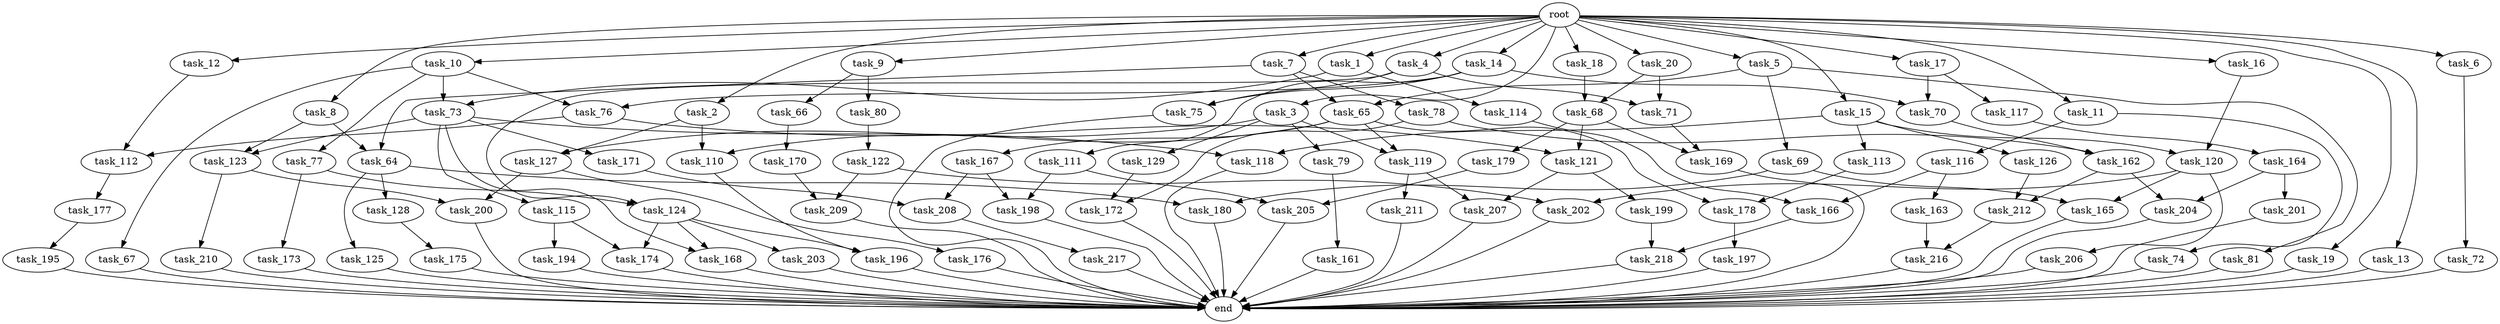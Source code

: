 digraph G {
  task_11 [size="2.048000"];
  task_175 [size="68719476.736000"];
  task_171 [size="1099511627.776000"];
  task_195 [size="618475290.624000"];
  task_64 [size="1821066133.504000"];
  task_179 [size="274877906.944000"];
  task_17 [size="2.048000"];
  task_178 [size="2199023255.552000"];
  task_217 [size="841813590.016000"];
  task_126 [size="1099511627.776000"];
  task_69 [size="68719476.736000"];
  task_174 [size="549755813.888000"];
  task_209 [size="2010044694.528000"];
  task_199 [size="429496729.600000"];
  task_73 [size="137438953.472000"];
  task_200 [size="2010044694.528000"];
  task_197 [size="274877906.944000"];
  task_67 [size="68719476.736000"];
  task_113 [size="1099511627.776000"];
  task_7 [size="2.048000"];
  task_79 [size="274877906.944000"];
  task_177 [size="429496729.600000"];
  task_205 [size="1047972020.224000"];
  task_80 [size="154618822.656000"];
  task_115 [size="1099511627.776000"];
  task_116 [size="274877906.944000"];
  task_75 [size="2491081031.680000"];
  task_176 [size="618475290.624000"];
  task_206 [size="429496729.600000"];
  task_203 [size="274877906.944000"];
  task_166 [size="1460288880.640000"];
  task_119 [size="1374389534.720000"];
  task_81 [size="68719476.736000"];
  task_196 [size="549755813.888000"];
  task_112 [size="429496729.600000"];
  task_121 [size="549755813.888000"];
  task_198 [size="2147483648.000000"];
  task_3 [size="2.048000"];
  task_202 [size="1821066133.504000"];
  task_20 [size="2.048000"];
  task_14 [size="2.048000"];
  task_125 [size="618475290.624000"];
  task_216 [size="704374636.544000"];
  task_117 [size="154618822.656000"];
  task_207 [size="1529008357.376000"];
  task_120 [size="1941325217.792000"];
  task_9 [size="2.048000"];
  task_111 [size="1099511627.776000"];
  task_164 [size="1717986918.400000"];
  end [size="0.000000"];
  root [size="0.000000"];
  task_167 [size="1099511627.776000"];
  task_212 [size="3109556322.304000"];
  task_161 [size="1391569403.904000"];
  task_218 [size="858993459.200000"];
  task_165 [size="1529008357.376000"];
  task_4 [size="2.048000"];
  task_70 [size="1254130450.432000"];
  task_65 [size="1460288880.640000"];
  task_78 [size="1391569403.904000"];
  task_19 [size="2.048000"];
  task_13 [size="2.048000"];
  task_194 [size="274877906.944000"];
  task_66 [size="154618822.656000"];
  task_210 [size="1391569403.904000"];
  task_5 [size="2.048000"];
  task_169 [size="704374636.544000"];
  task_204 [size="1821066133.504000"];
  task_170 [size="1391569403.904000"];
  task_124 [size="2233382993.920000"];
  task_6 [size="2.048000"];
  task_122 [size="68719476.736000"];
  task_172 [size="137438953.472000"];
  task_16 [size="2.048000"];
  task_201 [size="429496729.600000"];
  task_127 [size="1666447310.848000"];
  task_15 [size="2.048000"];
  task_129 [size="274877906.944000"];
  task_10 [size="2.048000"];
  task_118 [size="2199023255.552000"];
  task_110 [size="2491081031.680000"];
  task_74 [size="274877906.944000"];
  task_173 [size="841813590.016000"];
  task_1 [size="2.048000"];
  task_208 [size="2147483648.000000"];
  task_180 [size="1717986918.400000"];
  task_68 [size="687194767.360000"];
  task_168 [size="1374389534.720000"];
  task_2 [size="2.048000"];
  task_72 [size="841813590.016000"];
  task_71 [size="1460288880.640000"];
  task_114 [size="68719476.736000"];
  task_12 [size="2.048000"];
  task_8 [size="2.048000"];
  task_128 [size="618475290.624000"];
  task_163 [size="618475290.624000"];
  task_123 [size="1529008357.376000"];
  task_18 [size="2.048000"];
  task_211 [size="1099511627.776000"];
  task_162 [size="343597383.680000"];
  task_77 [size="68719476.736000"];
  task_76 [size="1168231104.512000"];

  task_11 -> task_116 [size="134217728.000000"];
  task_11 -> task_74 [size="134217728.000000"];
  task_175 -> end [size="1.000000"];
  task_171 -> task_208 [size="209715200.000000"];
  task_195 -> end [size="1.000000"];
  task_64 -> task_180 [size="301989888.000000"];
  task_64 -> task_128 [size="301989888.000000"];
  task_64 -> task_125 [size="301989888.000000"];
  task_179 -> task_205 [size="301989888.000000"];
  task_17 -> task_117 [size="75497472.000000"];
  task_17 -> task_70 [size="75497472.000000"];
  task_178 -> task_197 [size="134217728.000000"];
  task_217 -> end [size="1.000000"];
  task_126 -> task_212 [size="838860800.000000"];
  task_69 -> task_180 [size="536870912.000000"];
  task_69 -> task_165 [size="536870912.000000"];
  task_174 -> end [size="1.000000"];
  task_209 -> end [size="1.000000"];
  task_199 -> task_218 [size="209715200.000000"];
  task_73 -> task_118 [size="536870912.000000"];
  task_73 -> task_123 [size="536870912.000000"];
  task_73 -> task_168 [size="536870912.000000"];
  task_73 -> task_115 [size="536870912.000000"];
  task_73 -> task_171 [size="536870912.000000"];
  task_200 -> end [size="1.000000"];
  task_197 -> end [size="1.000000"];
  task_67 -> end [size="1.000000"];
  task_113 -> task_178 [size="536870912.000000"];
  task_7 -> task_65 [size="679477248.000000"];
  task_7 -> task_78 [size="679477248.000000"];
  task_7 -> task_64 [size="679477248.000000"];
  task_79 -> task_161 [size="679477248.000000"];
  task_177 -> task_195 [size="301989888.000000"];
  task_205 -> end [size="1.000000"];
  task_80 -> task_122 [size="33554432.000000"];
  task_115 -> task_174 [size="134217728.000000"];
  task_115 -> task_194 [size="134217728.000000"];
  task_116 -> task_166 [size="301989888.000000"];
  task_116 -> task_163 [size="301989888.000000"];
  task_75 -> end [size="1.000000"];
  task_176 -> end [size="1.000000"];
  task_206 -> end [size="1.000000"];
  task_203 -> end [size="1.000000"];
  task_166 -> task_218 [size="209715200.000000"];
  task_119 -> task_207 [size="536870912.000000"];
  task_119 -> task_211 [size="536870912.000000"];
  task_81 -> end [size="1.000000"];
  task_196 -> end [size="1.000000"];
  task_112 -> task_177 [size="209715200.000000"];
  task_121 -> task_207 [size="209715200.000000"];
  task_121 -> task_199 [size="209715200.000000"];
  task_198 -> end [size="1.000000"];
  task_3 -> task_119 [size="134217728.000000"];
  task_3 -> task_129 [size="134217728.000000"];
  task_3 -> task_79 [size="134217728.000000"];
  task_3 -> task_127 [size="134217728.000000"];
  task_202 -> end [size="1.000000"];
  task_20 -> task_68 [size="33554432.000000"];
  task_20 -> task_71 [size="33554432.000000"];
  task_14 -> task_75 [size="536870912.000000"];
  task_14 -> task_111 [size="536870912.000000"];
  task_14 -> task_76 [size="536870912.000000"];
  task_14 -> task_70 [size="536870912.000000"];
  task_125 -> end [size="1.000000"];
  task_216 -> end [size="1.000000"];
  task_117 -> task_164 [size="838860800.000000"];
  task_207 -> end [size="1.000000"];
  task_120 -> task_206 [size="209715200.000000"];
  task_120 -> task_165 [size="209715200.000000"];
  task_120 -> task_202 [size="209715200.000000"];
  task_9 -> task_66 [size="75497472.000000"];
  task_9 -> task_80 [size="75497472.000000"];
  task_111 -> task_198 [size="209715200.000000"];
  task_111 -> task_205 [size="209715200.000000"];
  task_164 -> task_201 [size="209715200.000000"];
  task_164 -> task_204 [size="209715200.000000"];
  root -> task_15 [size="1.000000"];
  root -> task_16 [size="1.000000"];
  root -> task_5 [size="1.000000"];
  root -> task_11 [size="1.000000"];
  root -> task_3 [size="1.000000"];
  root -> task_20 [size="1.000000"];
  root -> task_12 [size="1.000000"];
  root -> task_8 [size="1.000000"];
  root -> task_6 [size="1.000000"];
  root -> task_17 [size="1.000000"];
  root -> task_7 [size="1.000000"];
  root -> task_10 [size="1.000000"];
  root -> task_1 [size="1.000000"];
  root -> task_4 [size="1.000000"];
  root -> task_2 [size="1.000000"];
  root -> task_19 [size="1.000000"];
  root -> task_13 [size="1.000000"];
  root -> task_14 [size="1.000000"];
  root -> task_9 [size="1.000000"];
  root -> task_18 [size="1.000000"];
  task_167 -> task_198 [size="838860800.000000"];
  task_167 -> task_208 [size="838860800.000000"];
  task_212 -> task_216 [size="134217728.000000"];
  task_161 -> end [size="1.000000"];
  task_218 -> end [size="1.000000"];
  task_165 -> end [size="1.000000"];
  task_4 -> task_75 [size="679477248.000000"];
  task_4 -> task_71 [size="679477248.000000"];
  task_4 -> task_124 [size="679477248.000000"];
  task_70 -> task_162 [size="134217728.000000"];
  task_65 -> task_178 [size="536870912.000000"];
  task_65 -> task_110 [size="536870912.000000"];
  task_65 -> task_167 [size="536870912.000000"];
  task_65 -> task_119 [size="536870912.000000"];
  task_78 -> task_162 [size="33554432.000000"];
  task_78 -> task_172 [size="33554432.000000"];
  task_19 -> end [size="1.000000"];
  task_13 -> end [size="1.000000"];
  task_194 -> end [size="1.000000"];
  task_66 -> task_170 [size="679477248.000000"];
  task_210 -> end [size="1.000000"];
  task_5 -> task_65 [size="33554432.000000"];
  task_5 -> task_69 [size="33554432.000000"];
  task_5 -> task_81 [size="33554432.000000"];
  task_169 -> end [size="1.000000"];
  task_204 -> end [size="1.000000"];
  task_170 -> task_209 [size="301989888.000000"];
  task_124 -> task_174 [size="134217728.000000"];
  task_124 -> task_168 [size="134217728.000000"];
  task_124 -> task_203 [size="134217728.000000"];
  task_124 -> task_196 [size="134217728.000000"];
  task_6 -> task_72 [size="411041792.000000"];
  task_122 -> task_209 [size="679477248.000000"];
  task_122 -> task_202 [size="679477248.000000"];
  task_172 -> end [size="1.000000"];
  task_16 -> task_120 [size="411041792.000000"];
  task_201 -> end [size="1.000000"];
  task_127 -> task_200 [size="301989888.000000"];
  task_127 -> task_176 [size="301989888.000000"];
  task_15 -> task_113 [size="536870912.000000"];
  task_15 -> task_118 [size="536870912.000000"];
  task_15 -> task_120 [size="536870912.000000"];
  task_15 -> task_126 [size="536870912.000000"];
  task_129 -> task_172 [size="33554432.000000"];
  task_10 -> task_67 [size="33554432.000000"];
  task_10 -> task_73 [size="33554432.000000"];
  task_10 -> task_77 [size="33554432.000000"];
  task_10 -> task_76 [size="33554432.000000"];
  task_118 -> end [size="1.000000"];
  task_110 -> task_196 [size="134217728.000000"];
  task_74 -> end [size="1.000000"];
  task_173 -> end [size="1.000000"];
  task_1 -> task_114 [size="33554432.000000"];
  task_1 -> task_73 [size="33554432.000000"];
  task_208 -> task_217 [size="411041792.000000"];
  task_180 -> end [size="1.000000"];
  task_68 -> task_121 [size="134217728.000000"];
  task_68 -> task_169 [size="134217728.000000"];
  task_68 -> task_179 [size="134217728.000000"];
  task_168 -> end [size="1.000000"];
  task_2 -> task_110 [size="679477248.000000"];
  task_2 -> task_127 [size="679477248.000000"];
  task_72 -> end [size="1.000000"];
  task_71 -> task_169 [size="209715200.000000"];
  task_114 -> task_166 [size="411041792.000000"];
  task_12 -> task_112 [size="75497472.000000"];
  task_8 -> task_123 [size="209715200.000000"];
  task_8 -> task_64 [size="209715200.000000"];
  task_128 -> task_175 [size="33554432.000000"];
  task_163 -> task_216 [size="209715200.000000"];
  task_123 -> task_200 [size="679477248.000000"];
  task_123 -> task_210 [size="679477248.000000"];
  task_18 -> task_68 [size="301989888.000000"];
  task_211 -> end [size="1.000000"];
  task_162 -> task_204 [size="679477248.000000"];
  task_162 -> task_212 [size="679477248.000000"];
  task_77 -> task_124 [size="411041792.000000"];
  task_77 -> task_173 [size="411041792.000000"];
  task_76 -> task_112 [size="134217728.000000"];
  task_76 -> task_121 [size="134217728.000000"];
}
